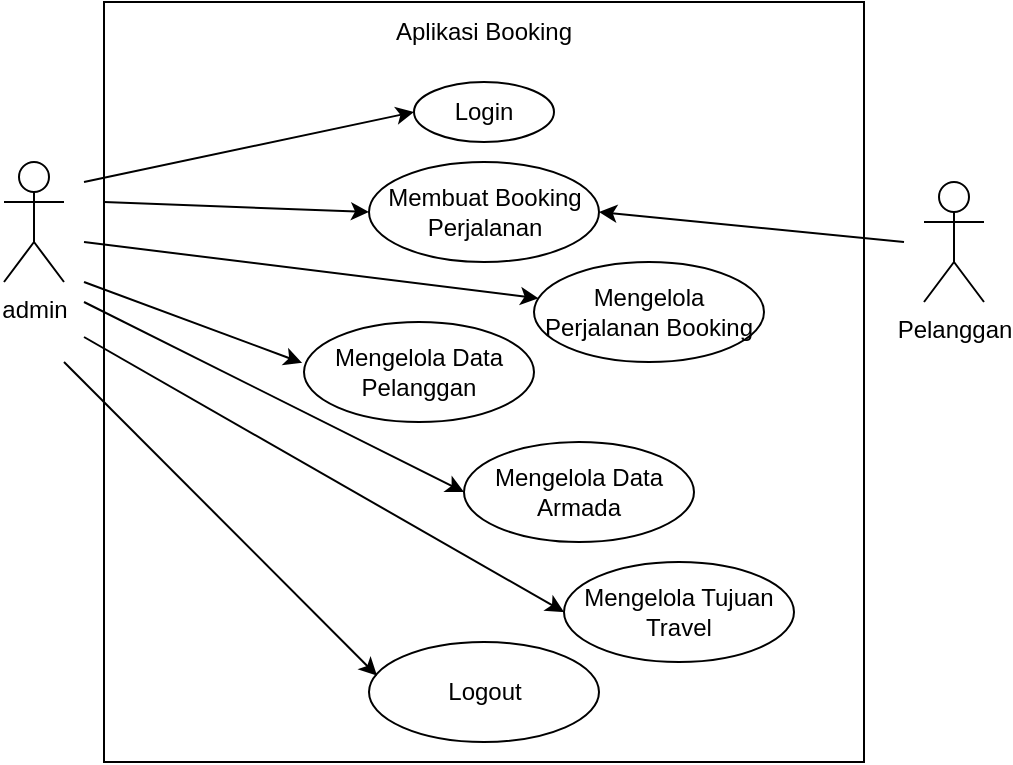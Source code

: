 <mxfile version="24.2.2" type="device">
  <diagram name="Page-1" id="ixJaoR78EGxp6nqWL-x5">
    <mxGraphModel dx="794" dy="367" grid="1" gridSize="10" guides="1" tooltips="1" connect="1" arrows="1" fold="1" page="1" pageScale="1" pageWidth="850" pageHeight="1100" math="0" shadow="0">
      <root>
        <mxCell id="0" />
        <mxCell id="1" parent="0" />
        <mxCell id="Hyh_rJkvXiW8YJRngygw-1" value="admin" style="shape=umlActor;verticalLabelPosition=bottom;verticalAlign=top;html=1;outlineConnect=0;" parent="1" vertex="1">
          <mxGeometry x="200" y="280" width="30" height="60" as="geometry" />
        </mxCell>
        <mxCell id="Hyh_rJkvXiW8YJRngygw-2" value="Pelanggan" style="shape=umlActor;verticalLabelPosition=bottom;verticalAlign=top;html=1;outlineConnect=0;" parent="1" vertex="1">
          <mxGeometry x="660" y="290" width="30" height="60" as="geometry" />
        </mxCell>
        <mxCell id="Hyh_rJkvXiW8YJRngygw-3" value="" style="whiteSpace=wrap;html=1;aspect=fixed;" parent="1" vertex="1">
          <mxGeometry x="250" y="200" width="380" height="380" as="geometry" />
        </mxCell>
        <mxCell id="Hyh_rJkvXiW8YJRngygw-4" value="Aplikasi Booking" style="text;html=1;align=center;verticalAlign=middle;whiteSpace=wrap;rounded=0;" parent="1" vertex="1">
          <mxGeometry x="375" y="200" width="130" height="30" as="geometry" />
        </mxCell>
        <mxCell id="Hyh_rJkvXiW8YJRngygw-5" value="Membuat Booking Perjalanan" style="ellipse;whiteSpace=wrap;html=1;" parent="1" vertex="1">
          <mxGeometry x="382.5" y="280" width="115" height="50" as="geometry" />
        </mxCell>
        <mxCell id="Hyh_rJkvXiW8YJRngygw-7" value="Login" style="ellipse;whiteSpace=wrap;html=1;" parent="1" vertex="1">
          <mxGeometry x="405" y="240" width="70" height="30" as="geometry" />
        </mxCell>
        <mxCell id="Hyh_rJkvXiW8YJRngygw-8" value="Mengelola Perjalanan Booking" style="ellipse;whiteSpace=wrap;html=1;" parent="1" vertex="1">
          <mxGeometry x="465" y="330" width="115" height="50" as="geometry" />
        </mxCell>
        <mxCell id="Hyh_rJkvXiW8YJRngygw-9" value="Mengelola Data Pelanggan" style="ellipse;whiteSpace=wrap;html=1;" parent="1" vertex="1">
          <mxGeometry x="350" y="360" width="115" height="50" as="geometry" />
        </mxCell>
        <mxCell id="Hyh_rJkvXiW8YJRngygw-10" value="Mengelola Data Armada" style="ellipse;whiteSpace=wrap;html=1;" parent="1" vertex="1">
          <mxGeometry x="430" y="420" width="115" height="50" as="geometry" />
        </mxCell>
        <mxCell id="Hyh_rJkvXiW8YJRngygw-11" value="Logout" style="ellipse;whiteSpace=wrap;html=1;" parent="1" vertex="1">
          <mxGeometry x="382.5" y="520" width="115" height="50" as="geometry" />
        </mxCell>
        <mxCell id="Hyh_rJkvXiW8YJRngygw-12" value="" style="endArrow=classic;html=1;rounded=0;entryX=0;entryY=0.5;entryDx=0;entryDy=0;" parent="1" target="Hyh_rJkvXiW8YJRngygw-7" edge="1">
          <mxGeometry width="50" height="50" relative="1" as="geometry">
            <mxPoint x="240" y="290" as="sourcePoint" />
            <mxPoint x="490" y="330" as="targetPoint" />
          </mxGeometry>
        </mxCell>
        <mxCell id="Hyh_rJkvXiW8YJRngygw-13" value="" style="endArrow=classic;html=1;rounded=0;entryX=0;entryY=0.5;entryDx=0;entryDy=0;" parent="1" target="Hyh_rJkvXiW8YJRngygw-5" edge="1">
          <mxGeometry width="50" height="50" relative="1" as="geometry">
            <mxPoint x="250" y="300" as="sourcePoint" />
            <mxPoint x="415" y="265" as="targetPoint" />
          </mxGeometry>
        </mxCell>
        <mxCell id="Hyh_rJkvXiW8YJRngygw-14" value="" style="endArrow=classic;html=1;rounded=0;" parent="1" target="Hyh_rJkvXiW8YJRngygw-8" edge="1">
          <mxGeometry width="50" height="50" relative="1" as="geometry">
            <mxPoint x="240" y="320" as="sourcePoint" />
            <mxPoint x="393" y="315" as="targetPoint" />
          </mxGeometry>
        </mxCell>
        <mxCell id="Hyh_rJkvXiW8YJRngygw-15" value="" style="endArrow=classic;html=1;rounded=0;entryX=-0.008;entryY=0.409;entryDx=0;entryDy=0;entryPerimeter=0;" parent="1" target="Hyh_rJkvXiW8YJRngygw-9" edge="1">
          <mxGeometry width="50" height="50" relative="1" as="geometry">
            <mxPoint x="240" y="340" as="sourcePoint" />
            <mxPoint x="399" y="364" as="targetPoint" />
          </mxGeometry>
        </mxCell>
        <mxCell id="Hyh_rJkvXiW8YJRngygw-16" value="" style="endArrow=classic;html=1;rounded=0;entryX=0;entryY=0.5;entryDx=0;entryDy=0;" parent="1" target="Hyh_rJkvXiW8YJRngygw-10" edge="1">
          <mxGeometry width="50" height="50" relative="1" as="geometry">
            <mxPoint x="240" y="350" as="sourcePoint" />
            <mxPoint x="392" y="430" as="targetPoint" />
          </mxGeometry>
        </mxCell>
        <mxCell id="Hyh_rJkvXiW8YJRngygw-17" value="" style="endArrow=classic;html=1;rounded=0;entryX=0.035;entryY=0.337;entryDx=0;entryDy=0;entryPerimeter=0;" parent="1" target="Hyh_rJkvXiW8YJRngygw-11" edge="1">
          <mxGeometry width="50" height="50" relative="1" as="geometry">
            <mxPoint x="230" y="380" as="sourcePoint" />
            <mxPoint x="363" y="492.5" as="targetPoint" />
          </mxGeometry>
        </mxCell>
        <mxCell id="Hyh_rJkvXiW8YJRngygw-18" value="" style="endArrow=classic;html=1;rounded=0;entryX=1;entryY=0.5;entryDx=0;entryDy=0;" parent="1" target="Hyh_rJkvXiW8YJRngygw-5" edge="1">
          <mxGeometry width="50" height="50" relative="1" as="geometry">
            <mxPoint x="650" y="320" as="sourcePoint" />
            <mxPoint x="393" y="495" as="targetPoint" />
          </mxGeometry>
        </mxCell>
        <mxCell id="MIWOb9gMFmdjJp6ePXpv-1" value="Mengelola Tujuan Travel" style="ellipse;whiteSpace=wrap;html=1;" vertex="1" parent="1">
          <mxGeometry x="480" y="480" width="115" height="50" as="geometry" />
        </mxCell>
        <mxCell id="MIWOb9gMFmdjJp6ePXpv-2" value="" style="endArrow=classic;html=1;rounded=0;entryX=0;entryY=0.5;entryDx=0;entryDy=0;" edge="1" parent="1" target="MIWOb9gMFmdjJp6ePXpv-1">
          <mxGeometry width="50" height="50" relative="1" as="geometry">
            <mxPoint x="240" y="367.5" as="sourcePoint" />
            <mxPoint x="397" y="547" as="targetPoint" />
          </mxGeometry>
        </mxCell>
      </root>
    </mxGraphModel>
  </diagram>
</mxfile>
